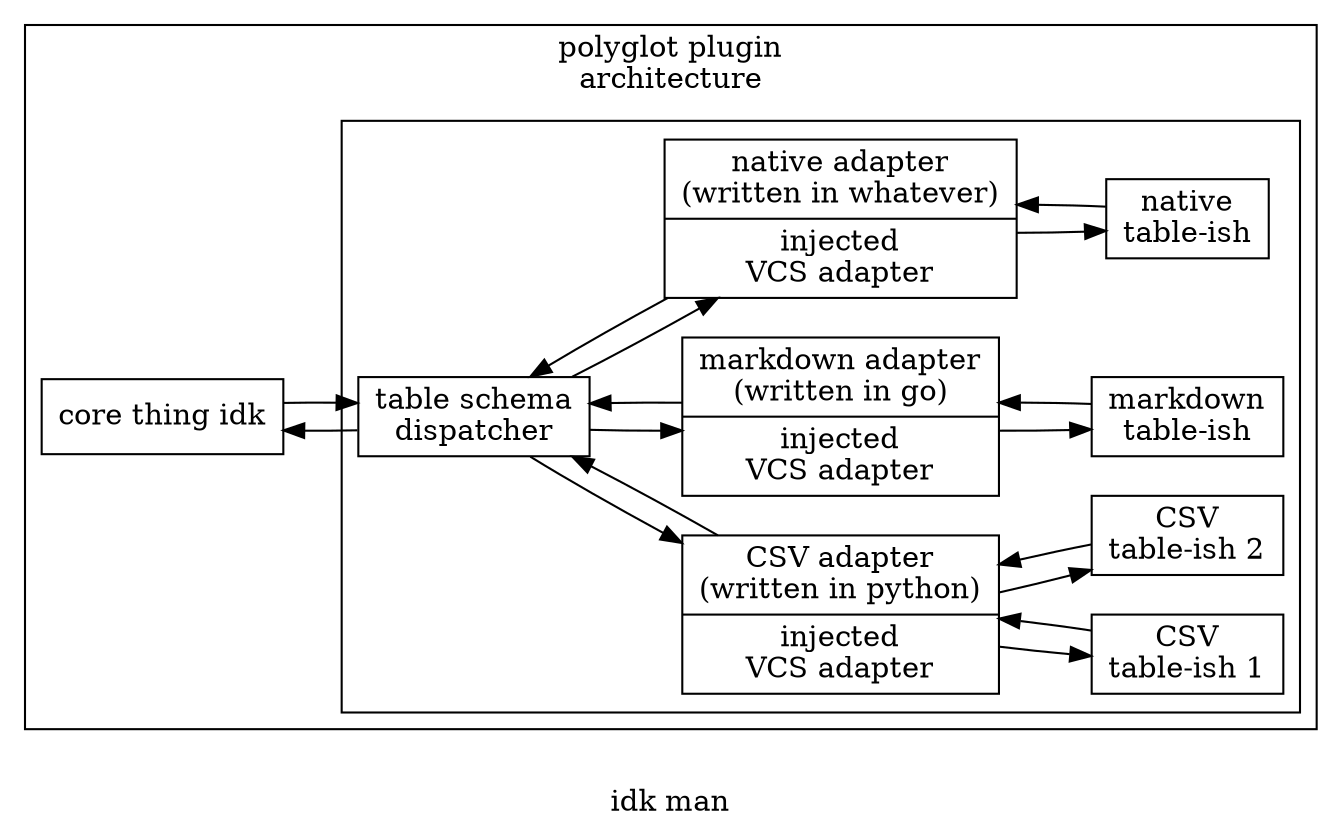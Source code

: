 digraph g {

rankdir=LR

subgraph cluster_100_thru_199 {

node [shape=record]


n310[
label="core thing idk"]
n110->n310
n310->n110


subgraph cluster_100_thru_199 {

n110[
label="table schema\ndispatcher"]

n110->n120
n120->n110
n120[
label="CSV adapter\n(written in python)|injected\nVCS adapter"]

n110->n130
n130->n110
n130[
label="markdown adapter\n(written in go)|injected\nVCS adapter"]

n110->n140
n140->n110
n140[
label="native adapter\n(written in whatever)|injected\nVCS adapter"]



n120->n151
n151->n120
n151[
label="CSV\ntable-ish 1"]


n120->n152
n152->n120
n152[
label="CSV\ntable-ish 2"]


n130->n153
n153->n130
n153[
label="markdown\ntable-ish"]


n140->n154
n154->n140
n154[
label="native\ntable-ish"]


}


label="polyglot plugin\narchitecture"
}


label="
idk man"
}
/*
#born.
*/

